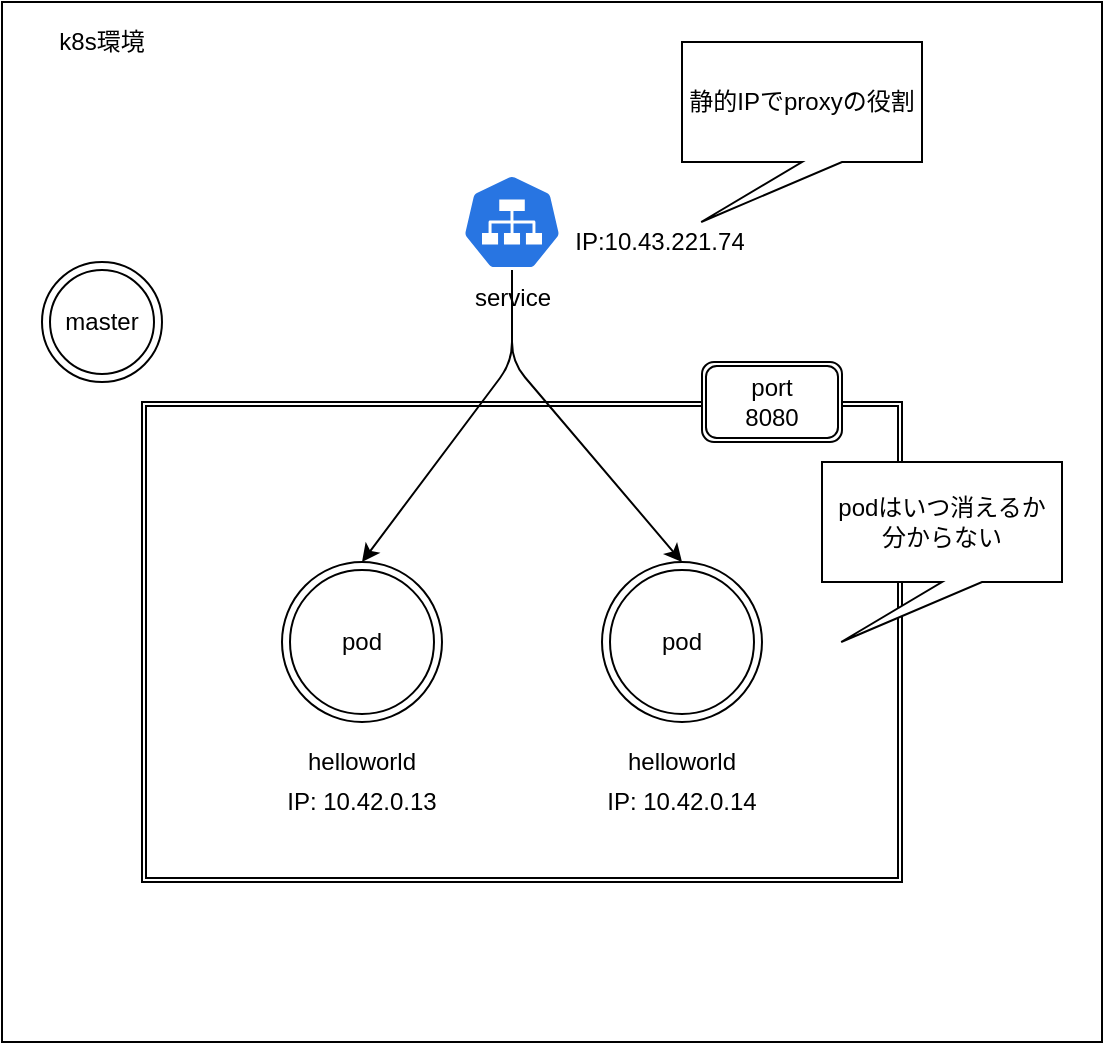 <mxfile>
    <diagram id="i2NxC-65wJUTWMW6SPuN" name="Page-1">
        <mxGraphModel dx="1243" dy="579" grid="1" gridSize="10" guides="1" tooltips="1" connect="1" arrows="1" fold="1" page="1" pageScale="1" pageWidth="827" pageHeight="1169" math="0" shadow="0">
            <root>
                <mxCell id="0"/>
                <mxCell id="1" parent="0"/>
                <mxCell id="11" value="" style="rounded=0;whiteSpace=wrap;html=1;" parent="1" vertex="1">
                    <mxGeometry x="40" y="70" width="550" height="520" as="geometry"/>
                </mxCell>
                <mxCell id="2" value="" style="shape=ext;double=1;rounded=0;whiteSpace=wrap;html=1;" parent="1" vertex="1">
                    <mxGeometry x="110" y="270" width="380" height="240" as="geometry"/>
                </mxCell>
                <mxCell id="3" value="pod" style="ellipse;shape=doubleEllipse;whiteSpace=wrap;html=1;aspect=fixed;" parent="1" vertex="1">
                    <mxGeometry x="180" y="350" width="80" height="80" as="geometry"/>
                </mxCell>
                <mxCell id="4" value="pod" style="ellipse;shape=doubleEllipse;whiteSpace=wrap;html=1;aspect=fixed;" parent="1" vertex="1">
                    <mxGeometry x="340" y="350" width="80" height="80" as="geometry"/>
                </mxCell>
                <UserObject label="helloworld" placeholders="1" name="Variable" id="6">
                    <mxCell style="text;html=1;strokeColor=none;fillColor=none;align=center;verticalAlign=middle;whiteSpace=wrap;overflow=hidden;" parent="1" vertex="1">
                        <mxGeometry x="180" y="440" width="80" height="20" as="geometry"/>
                    </mxCell>
                </UserObject>
                <UserObject label="helloworld" placeholders="1" name="Variable" id="7">
                    <mxCell style="text;html=1;strokeColor=none;fillColor=none;align=center;verticalAlign=middle;whiteSpace=wrap;overflow=hidden;" parent="1" vertex="1">
                        <mxGeometry x="340" y="440" width="80" height="20" as="geometry"/>
                    </mxCell>
                </UserObject>
                <mxCell id="10" value="port&lt;br&gt;8080" style="shape=ext;double=1;rounded=1;whiteSpace=wrap;html=1;" parent="1" vertex="1">
                    <mxGeometry x="390" y="250" width="70" height="40" as="geometry"/>
                </mxCell>
                <UserObject label="k8s環境" placeholders="1" name="Variable" id="12">
                    <mxCell style="text;html=1;strokeColor=none;fillColor=none;align=center;verticalAlign=middle;whiteSpace=wrap;overflow=hidden;" parent="1" vertex="1">
                        <mxGeometry x="50" y="80" width="80" height="20" as="geometry"/>
                    </mxCell>
                </UserObject>
                <mxCell id="14" value="master" style="ellipse;shape=doubleEllipse;whiteSpace=wrap;html=1;aspect=fixed;" parent="1" vertex="1">
                    <mxGeometry x="60" y="200" width="60" height="60" as="geometry"/>
                </mxCell>
                <UserObject label="IP:&amp;nbsp;10.42.0.13" placeholders="1" name="Variable" id="17">
                    <mxCell style="text;html=1;strokeColor=none;fillColor=none;align=center;verticalAlign=middle;whiteSpace=wrap;overflow=hidden;" parent="1" vertex="1">
                        <mxGeometry x="180" y="460" width="80" height="20" as="geometry"/>
                    </mxCell>
                </UserObject>
                <UserObject label="IP:&amp;nbsp;10.42.0.14" placeholders="1" name="Variable" id="18">
                    <mxCell style="text;html=1;strokeColor=none;fillColor=none;align=center;verticalAlign=middle;whiteSpace=wrap;overflow=hidden;" parent="1" vertex="1">
                        <mxGeometry x="340" y="460" width="80" height="20" as="geometry"/>
                    </mxCell>
                </UserObject>
                <mxCell id="27" style="edgeStyle=none;html=1;exitX=0.5;exitY=1;exitDx=0;exitDy=0;exitPerimeter=0;entryX=0.5;entryY=0;entryDx=0;entryDy=0;" edge="1" parent="1" source="24" target="3">
                    <mxGeometry relative="1" as="geometry">
                        <Array as="points">
                            <mxPoint x="295" y="250"/>
                        </Array>
                    </mxGeometry>
                </mxCell>
                <mxCell id="28" style="edgeStyle=none;html=1;exitX=0.5;exitY=1;exitDx=0;exitDy=0;exitPerimeter=0;entryX=0.5;entryY=0;entryDx=0;entryDy=0;" edge="1" parent="1" source="24" target="4">
                    <mxGeometry relative="1" as="geometry">
                        <Array as="points">
                            <mxPoint x="295" y="250"/>
                        </Array>
                    </mxGeometry>
                </mxCell>
                <mxCell id="24" value="service" style="sketch=0;html=1;dashed=0;whitespace=wrap;fillColor=#2875E2;strokeColor=#ffffff;points=[[0.005,0.63,0],[0.1,0.2,0],[0.9,0.2,0],[0.5,0,0],[0.995,0.63,0],[0.72,0.99,0],[0.5,1,0],[0.28,0.99,0]];verticalLabelPosition=bottom;align=center;verticalAlign=top;shape=mxgraph.kubernetes.icon;prIcon=svc" vertex="1" parent="1">
                    <mxGeometry x="270" y="156" width="50" height="48" as="geometry"/>
                </mxCell>
                <UserObject label="IP:10.43.221.74" placeholders="1" name="Variable" id="25">
                    <mxCell style="text;html=1;strokeColor=none;fillColor=none;align=center;verticalAlign=middle;whiteSpace=wrap;overflow=hidden;" vertex="1" parent="1">
                        <mxGeometry x="324" y="180" width="90" height="20" as="geometry"/>
                    </mxCell>
                </UserObject>
                <mxCell id="29" value="podはいつ消えるか&lt;br&gt;分からない" style="shape=callout;whiteSpace=wrap;html=1;perimeter=calloutPerimeter;position2=0.08;" vertex="1" parent="1">
                    <mxGeometry x="450" y="300" width="120" height="90" as="geometry"/>
                </mxCell>
                <mxCell id="30" value="静的IPでproxyの役割" style="shape=callout;whiteSpace=wrap;html=1;perimeter=calloutPerimeter;position2=0.08;" vertex="1" parent="1">
                    <mxGeometry x="380" y="90" width="120" height="90" as="geometry"/>
                </mxCell>
            </root>
        </mxGraphModel>
    </diagram>
</mxfile>
